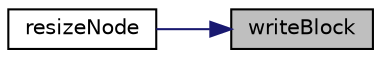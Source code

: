 digraph "writeBlock"
{
 // LATEX_PDF_SIZE
  edge [fontname="Helvetica",fontsize="10",labelfontname="Helvetica",labelfontsize="10"];
  node [fontname="Helvetica",fontsize="10",shape=record];
  rankdir="RL";
  Node1 [label="writeBlock",height=0.2,width=0.4,color="black", fillcolor="grey75", style="filled", fontcolor="black",tooltip="Writes buffer data into numBlock storage block."];
  Node1 -> Node2 [dir="back",color="midnightblue",fontsize="10",style="solid",fontname="Helvetica"];
  Node2 [label="resizeNode",height=0.2,width=0.4,color="black", fillcolor="white", style="filled",URL="$fuse_lib_8c.html#a843c835f592322d0dc24333633f96442",tooltip="Modifies the data size originally reserved by an inode, reserving or removing space if needed."];
}
